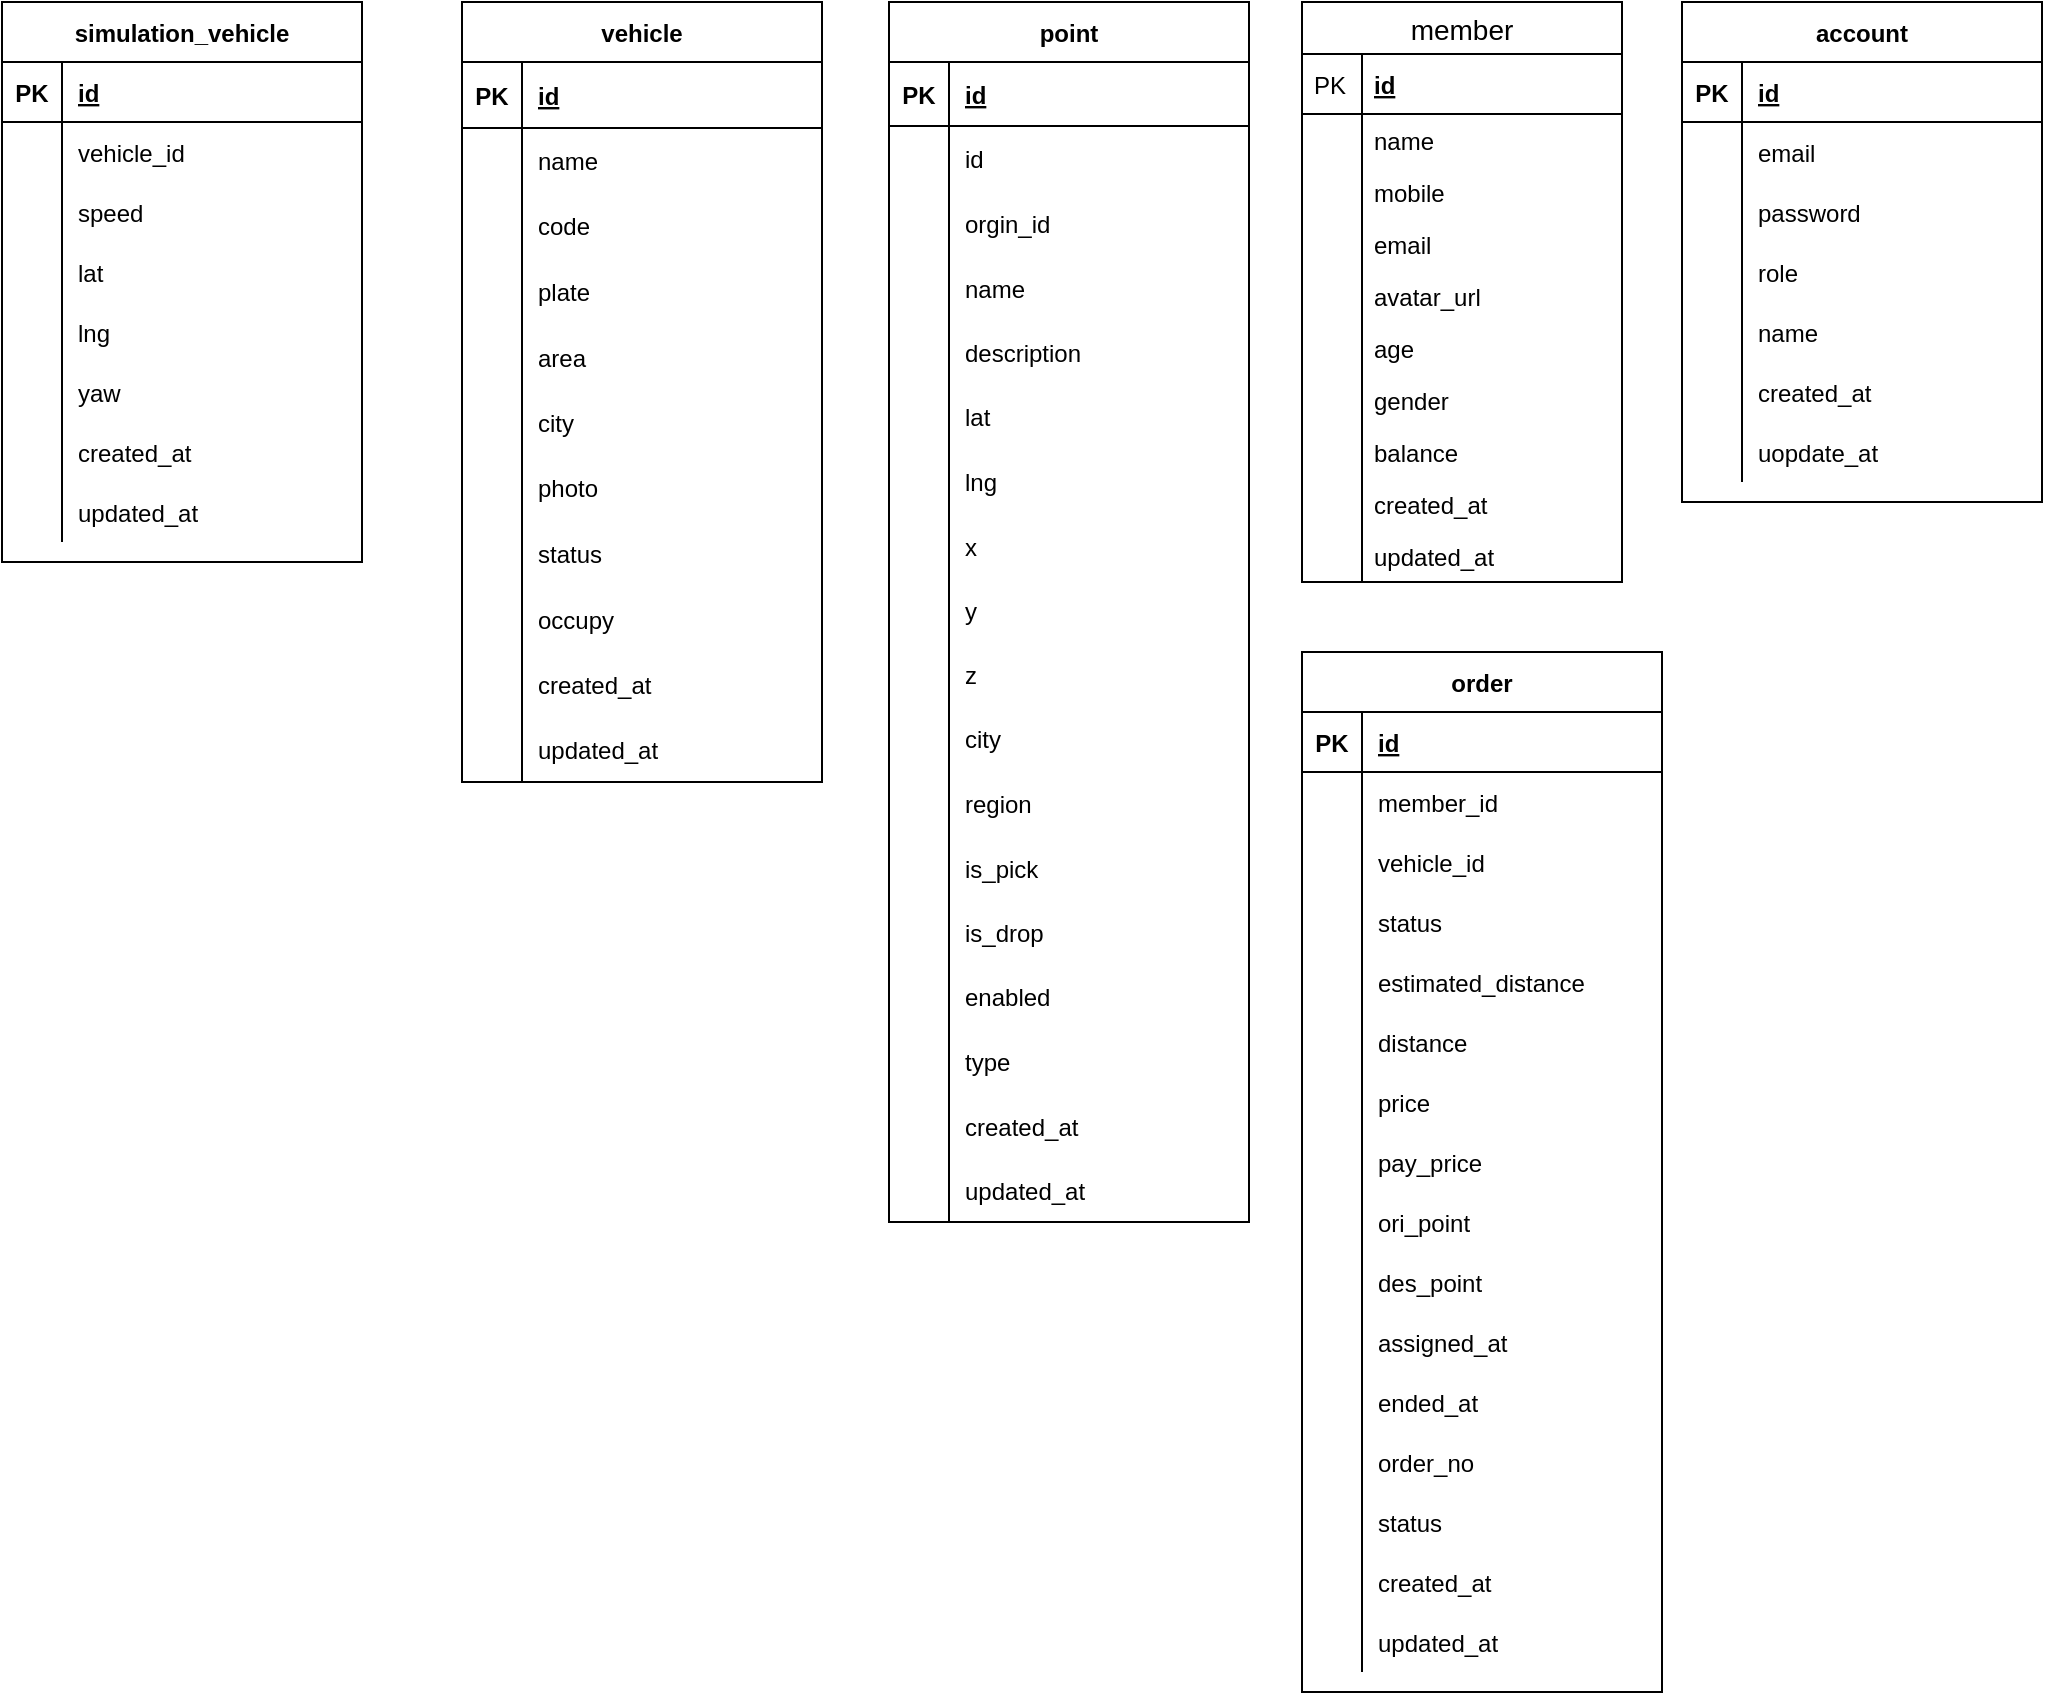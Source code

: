 <mxfile version="13.10.0" type="github">
  <diagram id="l6-A4_mXkFvyd_G12Gr5" name="Page-1">
    <mxGraphModel dx="1971" dy="684" grid="1" gridSize="10" guides="1" tooltips="1" connect="1" arrows="1" fold="1" page="1" pageScale="1" pageWidth="827" pageHeight="1169" math="0" shadow="0">
      <root>
        <mxCell id="0" />
        <mxCell id="1" parent="0" />
        <mxCell id="lDXIzcax4NrUWh7Z8lVg-64" value="point" style="shape=table;startSize=30;container=1;collapsible=1;childLayout=tableLayout;fixedRows=1;rowLines=0;fontStyle=1;align=center;resizeLast=1;" parent="1" vertex="1">
          <mxGeometry x="413.5" y="60" width="180" height="610" as="geometry" />
        </mxCell>
        <mxCell id="lDXIzcax4NrUWh7Z8lVg-65" value="" style="shape=partialRectangle;collapsible=0;dropTarget=0;pointerEvents=0;fillColor=none;top=0;left=0;bottom=1;right=0;points=[[0,0.5],[1,0.5]];portConstraint=eastwest;" parent="lDXIzcax4NrUWh7Z8lVg-64" vertex="1">
          <mxGeometry y="30" width="180" height="32" as="geometry" />
        </mxCell>
        <mxCell id="lDXIzcax4NrUWh7Z8lVg-66" value="PK" style="shape=partialRectangle;connectable=0;fillColor=none;top=0;left=0;bottom=0;right=0;fontStyle=1;overflow=hidden;" parent="lDXIzcax4NrUWh7Z8lVg-65" vertex="1">
          <mxGeometry width="30" height="32" as="geometry" />
        </mxCell>
        <mxCell id="lDXIzcax4NrUWh7Z8lVg-67" value="id" style="shape=partialRectangle;connectable=0;fillColor=none;top=0;left=0;bottom=0;right=0;align=left;spacingLeft=6;fontStyle=5;overflow=hidden;" parent="lDXIzcax4NrUWh7Z8lVg-65" vertex="1">
          <mxGeometry x="30" width="150" height="32" as="geometry" />
        </mxCell>
        <mxCell id="lDXIzcax4NrUWh7Z8lVg-68" value="" style="shape=partialRectangle;collapsible=0;dropTarget=0;pointerEvents=0;fillColor=none;top=0;left=0;bottom=0;right=0;points=[[0,0.5],[1,0.5]];portConstraint=eastwest;" parent="lDXIzcax4NrUWh7Z8lVg-64" vertex="1">
          <mxGeometry y="62" width="180" height="32" as="geometry" />
        </mxCell>
        <mxCell id="lDXIzcax4NrUWh7Z8lVg-69" value="" style="shape=partialRectangle;connectable=0;fillColor=none;top=0;left=0;bottom=0;right=0;editable=1;overflow=hidden;" parent="lDXIzcax4NrUWh7Z8lVg-68" vertex="1">
          <mxGeometry width="30" height="32" as="geometry" />
        </mxCell>
        <mxCell id="lDXIzcax4NrUWh7Z8lVg-70" value="id" style="shape=partialRectangle;connectable=0;fillColor=none;top=0;left=0;bottom=0;right=0;align=left;spacingLeft=6;overflow=hidden;" parent="lDXIzcax4NrUWh7Z8lVg-68" vertex="1">
          <mxGeometry x="30" width="150" height="32" as="geometry" />
        </mxCell>
        <mxCell id="lDXIzcax4NrUWh7Z8lVg-107" value="" style="shape=partialRectangle;collapsible=0;dropTarget=0;pointerEvents=0;fillColor=none;top=0;left=0;bottom=0;right=0;points=[[0,0.5],[1,0.5]];portConstraint=eastwest;" parent="lDXIzcax4NrUWh7Z8lVg-64" vertex="1">
          <mxGeometry y="94" width="180" height="33" as="geometry" />
        </mxCell>
        <mxCell id="lDXIzcax4NrUWh7Z8lVg-108" value="" style="shape=partialRectangle;connectable=0;fillColor=none;top=0;left=0;bottom=0;right=0;editable=1;overflow=hidden;" parent="lDXIzcax4NrUWh7Z8lVg-107" vertex="1">
          <mxGeometry width="30" height="33" as="geometry" />
        </mxCell>
        <mxCell id="lDXIzcax4NrUWh7Z8lVg-109" value="orgin_id" style="shape=partialRectangle;connectable=0;fillColor=none;top=0;left=0;bottom=0;right=0;align=left;spacingLeft=6;overflow=hidden;" parent="lDXIzcax4NrUWh7Z8lVg-107" vertex="1">
          <mxGeometry x="30" width="150" height="33" as="geometry" />
        </mxCell>
        <mxCell id="lDXIzcax4NrUWh7Z8lVg-71" value="" style="shape=partialRectangle;collapsible=0;dropTarget=0;pointerEvents=0;fillColor=none;top=0;left=0;bottom=0;right=0;points=[[0,0.5],[1,0.5]];portConstraint=eastwest;" parent="lDXIzcax4NrUWh7Z8lVg-64" vertex="1">
          <mxGeometry y="127" width="180" height="32" as="geometry" />
        </mxCell>
        <mxCell id="lDXIzcax4NrUWh7Z8lVg-72" value="" style="shape=partialRectangle;connectable=0;fillColor=none;top=0;left=0;bottom=0;right=0;editable=1;overflow=hidden;" parent="lDXIzcax4NrUWh7Z8lVg-71" vertex="1">
          <mxGeometry width="30" height="32" as="geometry" />
        </mxCell>
        <mxCell id="lDXIzcax4NrUWh7Z8lVg-73" value="name" style="shape=partialRectangle;connectable=0;fillColor=none;top=0;left=0;bottom=0;right=0;align=left;spacingLeft=6;overflow=hidden;" parent="lDXIzcax4NrUWh7Z8lVg-71" vertex="1">
          <mxGeometry x="30" width="150" height="32" as="geometry" />
        </mxCell>
        <mxCell id="lDXIzcax4NrUWh7Z8lVg-74" value="" style="shape=partialRectangle;collapsible=0;dropTarget=0;pointerEvents=0;fillColor=none;top=0;left=0;bottom=0;right=0;points=[[0,0.5],[1,0.5]];portConstraint=eastwest;" parent="lDXIzcax4NrUWh7Z8lVg-64" vertex="1">
          <mxGeometry y="159" width="180" height="32" as="geometry" />
        </mxCell>
        <mxCell id="lDXIzcax4NrUWh7Z8lVg-75" value="" style="shape=partialRectangle;connectable=0;fillColor=none;top=0;left=0;bottom=0;right=0;editable=1;overflow=hidden;" parent="lDXIzcax4NrUWh7Z8lVg-74" vertex="1">
          <mxGeometry width="30" height="32" as="geometry" />
        </mxCell>
        <mxCell id="lDXIzcax4NrUWh7Z8lVg-76" value="description" style="shape=partialRectangle;connectable=0;fillColor=none;top=0;left=0;bottom=0;right=0;align=left;spacingLeft=6;overflow=hidden;" parent="lDXIzcax4NrUWh7Z8lVg-74" vertex="1">
          <mxGeometry x="30" width="150" height="32" as="geometry" />
        </mxCell>
        <mxCell id="lDXIzcax4NrUWh7Z8lVg-77" value="" style="shape=partialRectangle;collapsible=0;dropTarget=0;pointerEvents=0;fillColor=none;top=0;left=0;bottom=0;right=0;points=[[0,0.5],[1,0.5]];portConstraint=eastwest;" parent="lDXIzcax4NrUWh7Z8lVg-64" vertex="1">
          <mxGeometry y="191" width="180" height="32" as="geometry" />
        </mxCell>
        <mxCell id="lDXIzcax4NrUWh7Z8lVg-78" value="" style="shape=partialRectangle;connectable=0;fillColor=none;top=0;left=0;bottom=0;right=0;editable=1;overflow=hidden;" parent="lDXIzcax4NrUWh7Z8lVg-77" vertex="1">
          <mxGeometry width="30" height="32" as="geometry" />
        </mxCell>
        <mxCell id="lDXIzcax4NrUWh7Z8lVg-79" value="lat" style="shape=partialRectangle;connectable=0;fillColor=none;top=0;left=0;bottom=0;right=0;align=left;spacingLeft=6;overflow=hidden;" parent="lDXIzcax4NrUWh7Z8lVg-77" vertex="1">
          <mxGeometry x="30" width="150" height="32" as="geometry" />
        </mxCell>
        <mxCell id="lDXIzcax4NrUWh7Z8lVg-80" value="" style="shape=partialRectangle;collapsible=0;dropTarget=0;pointerEvents=0;fillColor=none;top=0;left=0;bottom=0;right=0;points=[[0,0.5],[1,0.5]];portConstraint=eastwest;" parent="lDXIzcax4NrUWh7Z8lVg-64" vertex="1">
          <mxGeometry y="223" width="180" height="33" as="geometry" />
        </mxCell>
        <mxCell id="lDXIzcax4NrUWh7Z8lVg-81" value="" style="shape=partialRectangle;connectable=0;fillColor=none;top=0;left=0;bottom=0;right=0;editable=1;overflow=hidden;" parent="lDXIzcax4NrUWh7Z8lVg-80" vertex="1">
          <mxGeometry width="30" height="33" as="geometry" />
        </mxCell>
        <mxCell id="lDXIzcax4NrUWh7Z8lVg-82" value="lng" style="shape=partialRectangle;connectable=0;fillColor=none;top=0;left=0;bottom=0;right=0;align=left;spacingLeft=6;overflow=hidden;" parent="lDXIzcax4NrUWh7Z8lVg-80" vertex="1">
          <mxGeometry x="30" width="150" height="33" as="geometry" />
        </mxCell>
        <mxCell id="lDXIzcax4NrUWh7Z8lVg-83" value="" style="shape=partialRectangle;collapsible=0;dropTarget=0;pointerEvents=0;fillColor=none;top=0;left=0;bottom=0;right=0;points=[[0,0.5],[1,0.5]];portConstraint=eastwest;" parent="lDXIzcax4NrUWh7Z8lVg-64" vertex="1">
          <mxGeometry y="256" width="180" height="32" as="geometry" />
        </mxCell>
        <mxCell id="lDXIzcax4NrUWh7Z8lVg-84" value="" style="shape=partialRectangle;connectable=0;fillColor=none;top=0;left=0;bottom=0;right=0;editable=1;overflow=hidden;" parent="lDXIzcax4NrUWh7Z8lVg-83" vertex="1">
          <mxGeometry width="30" height="32" as="geometry" />
        </mxCell>
        <mxCell id="lDXIzcax4NrUWh7Z8lVg-85" value="x" style="shape=partialRectangle;connectable=0;fillColor=none;top=0;left=0;bottom=0;right=0;align=left;spacingLeft=6;overflow=hidden;" parent="lDXIzcax4NrUWh7Z8lVg-83" vertex="1">
          <mxGeometry x="30" width="150" height="32" as="geometry" />
        </mxCell>
        <mxCell id="lDXIzcax4NrUWh7Z8lVg-86" value="" style="shape=partialRectangle;collapsible=0;dropTarget=0;pointerEvents=0;fillColor=none;top=0;left=0;bottom=0;right=0;points=[[0,0.5],[1,0.5]];portConstraint=eastwest;" parent="lDXIzcax4NrUWh7Z8lVg-64" vertex="1">
          <mxGeometry y="288" width="180" height="32" as="geometry" />
        </mxCell>
        <mxCell id="lDXIzcax4NrUWh7Z8lVg-87" value="" style="shape=partialRectangle;connectable=0;fillColor=none;top=0;left=0;bottom=0;right=0;editable=1;overflow=hidden;" parent="lDXIzcax4NrUWh7Z8lVg-86" vertex="1">
          <mxGeometry width="30" height="32" as="geometry" />
        </mxCell>
        <mxCell id="lDXIzcax4NrUWh7Z8lVg-88" value="y" style="shape=partialRectangle;connectable=0;fillColor=none;top=0;left=0;bottom=0;right=0;align=left;spacingLeft=6;overflow=hidden;" parent="lDXIzcax4NrUWh7Z8lVg-86" vertex="1">
          <mxGeometry x="30" width="150" height="32" as="geometry" />
        </mxCell>
        <mxCell id="lDXIzcax4NrUWh7Z8lVg-89" value="" style="shape=partialRectangle;collapsible=0;dropTarget=0;pointerEvents=0;fillColor=none;top=0;left=0;bottom=0;right=0;points=[[0,0.5],[1,0.5]];portConstraint=eastwest;" parent="lDXIzcax4NrUWh7Z8lVg-64" vertex="1">
          <mxGeometry y="320" width="180" height="32" as="geometry" />
        </mxCell>
        <mxCell id="lDXIzcax4NrUWh7Z8lVg-90" value="" style="shape=partialRectangle;connectable=0;fillColor=none;top=0;left=0;bottom=0;right=0;editable=1;overflow=hidden;" parent="lDXIzcax4NrUWh7Z8lVg-89" vertex="1">
          <mxGeometry width="30" height="32" as="geometry" />
        </mxCell>
        <mxCell id="lDXIzcax4NrUWh7Z8lVg-91" value="z" style="shape=partialRectangle;connectable=0;fillColor=none;top=0;left=0;bottom=0;right=0;align=left;spacingLeft=6;overflow=hidden;" parent="lDXIzcax4NrUWh7Z8lVg-89" vertex="1">
          <mxGeometry x="30" width="150" height="32" as="geometry" />
        </mxCell>
        <mxCell id="lDXIzcax4NrUWh7Z8lVg-92" value="" style="shape=partialRectangle;collapsible=0;dropTarget=0;pointerEvents=0;fillColor=none;top=0;left=0;bottom=0;right=0;points=[[0,0.5],[1,0.5]];portConstraint=eastwest;" parent="lDXIzcax4NrUWh7Z8lVg-64" vertex="1">
          <mxGeometry y="352" width="180" height="32" as="geometry" />
        </mxCell>
        <mxCell id="lDXIzcax4NrUWh7Z8lVg-93" value="" style="shape=partialRectangle;connectable=0;fillColor=none;top=0;left=0;bottom=0;right=0;editable=1;overflow=hidden;" parent="lDXIzcax4NrUWh7Z8lVg-92" vertex="1">
          <mxGeometry width="30" height="32" as="geometry" />
        </mxCell>
        <mxCell id="lDXIzcax4NrUWh7Z8lVg-94" value="city" style="shape=partialRectangle;connectable=0;fillColor=none;top=0;left=0;bottom=0;right=0;align=left;spacingLeft=6;overflow=hidden;" parent="lDXIzcax4NrUWh7Z8lVg-92" vertex="1">
          <mxGeometry x="30" width="150" height="32" as="geometry" />
        </mxCell>
        <mxCell id="lDXIzcax4NrUWh7Z8lVg-95" value="" style="shape=partialRectangle;collapsible=0;dropTarget=0;pointerEvents=0;fillColor=none;top=0;left=0;bottom=0;right=0;points=[[0,0.5],[1,0.5]];portConstraint=eastwest;" parent="lDXIzcax4NrUWh7Z8lVg-64" vertex="1">
          <mxGeometry y="384" width="180" height="33" as="geometry" />
        </mxCell>
        <mxCell id="lDXIzcax4NrUWh7Z8lVg-96" value="" style="shape=partialRectangle;connectable=0;fillColor=none;top=0;left=0;bottom=0;right=0;editable=1;overflow=hidden;" parent="lDXIzcax4NrUWh7Z8lVg-95" vertex="1">
          <mxGeometry width="30" height="33" as="geometry" />
        </mxCell>
        <mxCell id="lDXIzcax4NrUWh7Z8lVg-97" value="region" style="shape=partialRectangle;connectable=0;fillColor=none;top=0;left=0;bottom=0;right=0;align=left;spacingLeft=6;overflow=hidden;" parent="lDXIzcax4NrUWh7Z8lVg-95" vertex="1">
          <mxGeometry x="30" width="150" height="33" as="geometry" />
        </mxCell>
        <mxCell id="lDXIzcax4NrUWh7Z8lVg-116" value="" style="shape=partialRectangle;collapsible=0;dropTarget=0;pointerEvents=0;fillColor=none;top=0;left=0;bottom=0;right=0;points=[[0,0.5],[1,0.5]];portConstraint=eastwest;" parent="lDXIzcax4NrUWh7Z8lVg-64" vertex="1">
          <mxGeometry y="417" width="180" height="32" as="geometry" />
        </mxCell>
        <mxCell id="lDXIzcax4NrUWh7Z8lVg-117" value="" style="shape=partialRectangle;connectable=0;fillColor=none;top=0;left=0;bottom=0;right=0;editable=1;overflow=hidden;" parent="lDXIzcax4NrUWh7Z8lVg-116" vertex="1">
          <mxGeometry width="30" height="32" as="geometry" />
        </mxCell>
        <mxCell id="lDXIzcax4NrUWh7Z8lVg-118" value="is_pick" style="shape=partialRectangle;connectable=0;fillColor=none;top=0;left=0;bottom=0;right=0;align=left;spacingLeft=6;overflow=hidden;" parent="lDXIzcax4NrUWh7Z8lVg-116" vertex="1">
          <mxGeometry x="30" width="150" height="32" as="geometry" />
        </mxCell>
        <mxCell id="lDXIzcax4NrUWh7Z8lVg-119" value="" style="shape=partialRectangle;collapsible=0;dropTarget=0;pointerEvents=0;fillColor=none;top=0;left=0;bottom=0;right=0;points=[[0,0.5],[1,0.5]];portConstraint=eastwest;" parent="lDXIzcax4NrUWh7Z8lVg-64" vertex="1">
          <mxGeometry y="449" width="180" height="32" as="geometry" />
        </mxCell>
        <mxCell id="lDXIzcax4NrUWh7Z8lVg-120" value="" style="shape=partialRectangle;connectable=0;fillColor=none;top=0;left=0;bottom=0;right=0;editable=1;overflow=hidden;" parent="lDXIzcax4NrUWh7Z8lVg-119" vertex="1">
          <mxGeometry width="30" height="32" as="geometry" />
        </mxCell>
        <mxCell id="lDXIzcax4NrUWh7Z8lVg-121" value="is_drop" style="shape=partialRectangle;connectable=0;fillColor=none;top=0;left=0;bottom=0;right=0;align=left;spacingLeft=6;overflow=hidden;" parent="lDXIzcax4NrUWh7Z8lVg-119" vertex="1">
          <mxGeometry x="30" width="150" height="32" as="geometry" />
        </mxCell>
        <mxCell id="lDXIzcax4NrUWh7Z8lVg-122" value="" style="shape=partialRectangle;collapsible=0;dropTarget=0;pointerEvents=0;fillColor=none;top=0;left=0;bottom=0;right=0;points=[[0,0.5],[1,0.5]];portConstraint=eastwest;" parent="lDXIzcax4NrUWh7Z8lVg-64" vertex="1">
          <mxGeometry y="481" width="180" height="32" as="geometry" />
        </mxCell>
        <mxCell id="lDXIzcax4NrUWh7Z8lVg-123" value="" style="shape=partialRectangle;connectable=0;fillColor=none;top=0;left=0;bottom=0;right=0;editable=1;overflow=hidden;" parent="lDXIzcax4NrUWh7Z8lVg-122" vertex="1">
          <mxGeometry width="30" height="32" as="geometry" />
        </mxCell>
        <mxCell id="lDXIzcax4NrUWh7Z8lVg-124" value="enabled" style="shape=partialRectangle;connectable=0;fillColor=none;top=0;left=0;bottom=0;right=0;align=left;spacingLeft=6;overflow=hidden;" parent="lDXIzcax4NrUWh7Z8lVg-122" vertex="1">
          <mxGeometry x="30" width="150" height="32" as="geometry" />
        </mxCell>
        <mxCell id="lDXIzcax4NrUWh7Z8lVg-125" value="" style="shape=partialRectangle;collapsible=0;dropTarget=0;pointerEvents=0;fillColor=none;top=0;left=0;bottom=0;right=0;points=[[0,0.5],[1,0.5]];portConstraint=eastwest;" parent="lDXIzcax4NrUWh7Z8lVg-64" vertex="1">
          <mxGeometry y="513" width="180" height="33" as="geometry" />
        </mxCell>
        <mxCell id="lDXIzcax4NrUWh7Z8lVg-126" value="" style="shape=partialRectangle;connectable=0;fillColor=none;top=0;left=0;bottom=0;right=0;editable=1;overflow=hidden;" parent="lDXIzcax4NrUWh7Z8lVg-125" vertex="1">
          <mxGeometry width="30" height="33" as="geometry" />
        </mxCell>
        <mxCell id="lDXIzcax4NrUWh7Z8lVg-127" value="type" style="shape=partialRectangle;connectable=0;fillColor=none;top=0;left=0;bottom=0;right=0;align=left;spacingLeft=6;overflow=hidden;" parent="lDXIzcax4NrUWh7Z8lVg-125" vertex="1">
          <mxGeometry x="30" width="150" height="33" as="geometry" />
        </mxCell>
        <mxCell id="lDXIzcax4NrUWh7Z8lVg-98" value="" style="shape=partialRectangle;collapsible=0;dropTarget=0;pointerEvents=0;fillColor=none;top=0;left=0;bottom=0;right=0;points=[[0,0.5],[1,0.5]];portConstraint=eastwest;" parent="lDXIzcax4NrUWh7Z8lVg-64" vertex="1">
          <mxGeometry y="546" width="180" height="32" as="geometry" />
        </mxCell>
        <mxCell id="lDXIzcax4NrUWh7Z8lVg-99" value="" style="shape=partialRectangle;connectable=0;fillColor=none;top=0;left=0;bottom=0;right=0;editable=1;overflow=hidden;" parent="lDXIzcax4NrUWh7Z8lVg-98" vertex="1">
          <mxGeometry width="30" height="32" as="geometry" />
        </mxCell>
        <mxCell id="lDXIzcax4NrUWh7Z8lVg-100" value="created_at" style="shape=partialRectangle;connectable=0;fillColor=none;top=0;left=0;bottom=0;right=0;align=left;spacingLeft=6;overflow=hidden;" parent="lDXIzcax4NrUWh7Z8lVg-98" vertex="1">
          <mxGeometry x="30" width="150" height="32" as="geometry" />
        </mxCell>
        <mxCell id="lDXIzcax4NrUWh7Z8lVg-101" value="" style="shape=partialRectangle;collapsible=0;dropTarget=0;pointerEvents=0;fillColor=none;top=0;left=0;bottom=0;right=0;points=[[0,0.5],[1,0.5]];portConstraint=eastwest;" parent="lDXIzcax4NrUWh7Z8lVg-64" vertex="1">
          <mxGeometry y="578" width="180" height="32" as="geometry" />
        </mxCell>
        <mxCell id="lDXIzcax4NrUWh7Z8lVg-102" value="" style="shape=partialRectangle;connectable=0;fillColor=none;top=0;left=0;bottom=0;right=0;editable=1;overflow=hidden;" parent="lDXIzcax4NrUWh7Z8lVg-101" vertex="1">
          <mxGeometry width="30" height="32" as="geometry" />
        </mxCell>
        <mxCell id="lDXIzcax4NrUWh7Z8lVg-103" value="updated_at" style="shape=partialRectangle;connectable=0;fillColor=none;top=0;left=0;bottom=0;right=0;align=left;spacingLeft=6;overflow=hidden;" parent="lDXIzcax4NrUWh7Z8lVg-101" vertex="1">
          <mxGeometry x="30" width="150" height="32" as="geometry" />
        </mxCell>
        <mxCell id="lDXIzcax4NrUWh7Z8lVg-2" value="vehicle" style="shape=table;startSize=30;container=1;collapsible=1;childLayout=tableLayout;fixedRows=1;rowLines=0;fontStyle=1;align=center;resizeLast=1;" parent="1" vertex="1">
          <mxGeometry x="200" y="60" width="180" height="390" as="geometry" />
        </mxCell>
        <mxCell id="lDXIzcax4NrUWh7Z8lVg-3" value="" style="shape=partialRectangle;collapsible=0;dropTarget=0;pointerEvents=0;fillColor=none;top=0;left=0;bottom=1;right=0;points=[[0,0.5],[1,0.5]];portConstraint=eastwest;" parent="lDXIzcax4NrUWh7Z8lVg-2" vertex="1">
          <mxGeometry y="30" width="180" height="33" as="geometry" />
        </mxCell>
        <mxCell id="lDXIzcax4NrUWh7Z8lVg-4" value="PK" style="shape=partialRectangle;connectable=0;fillColor=none;top=0;left=0;bottom=0;right=0;fontStyle=1;overflow=hidden;" parent="lDXIzcax4NrUWh7Z8lVg-3" vertex="1">
          <mxGeometry width="30" height="33" as="geometry" />
        </mxCell>
        <mxCell id="lDXIzcax4NrUWh7Z8lVg-5" value="id" style="shape=partialRectangle;connectable=0;fillColor=none;top=0;left=0;bottom=0;right=0;align=left;spacingLeft=6;fontStyle=5;overflow=hidden;" parent="lDXIzcax4NrUWh7Z8lVg-3" vertex="1">
          <mxGeometry x="30" width="150" height="33" as="geometry" />
        </mxCell>
        <mxCell id="lDXIzcax4NrUWh7Z8lVg-6" value="" style="shape=partialRectangle;collapsible=0;dropTarget=0;pointerEvents=0;fillColor=none;top=0;left=0;bottom=0;right=0;points=[[0,0.5],[1,0.5]];portConstraint=eastwest;" parent="lDXIzcax4NrUWh7Z8lVg-2" vertex="1">
          <mxGeometry y="63" width="180" height="32" as="geometry" />
        </mxCell>
        <mxCell id="lDXIzcax4NrUWh7Z8lVg-7" value="" style="shape=partialRectangle;connectable=0;fillColor=none;top=0;left=0;bottom=0;right=0;editable=1;overflow=hidden;" parent="lDXIzcax4NrUWh7Z8lVg-6" vertex="1">
          <mxGeometry width="30" height="32" as="geometry" />
        </mxCell>
        <mxCell id="lDXIzcax4NrUWh7Z8lVg-8" value="name" style="shape=partialRectangle;connectable=0;fillColor=none;top=0;left=0;bottom=0;right=0;align=left;spacingLeft=6;overflow=hidden;" parent="lDXIzcax4NrUWh7Z8lVg-6" vertex="1">
          <mxGeometry x="30" width="150" height="32" as="geometry" />
        </mxCell>
        <mxCell id="lDXIzcax4NrUWh7Z8lVg-9" value="" style="shape=partialRectangle;collapsible=0;dropTarget=0;pointerEvents=0;fillColor=none;top=0;left=0;bottom=0;right=0;points=[[0,0.5],[1,0.5]];portConstraint=eastwest;" parent="lDXIzcax4NrUWh7Z8lVg-2" vertex="1">
          <mxGeometry y="95" width="180" height="33" as="geometry" />
        </mxCell>
        <mxCell id="lDXIzcax4NrUWh7Z8lVg-10" value="" style="shape=partialRectangle;connectable=0;fillColor=none;top=0;left=0;bottom=0;right=0;editable=1;overflow=hidden;" parent="lDXIzcax4NrUWh7Z8lVg-9" vertex="1">
          <mxGeometry width="30" height="33" as="geometry" />
        </mxCell>
        <mxCell id="lDXIzcax4NrUWh7Z8lVg-11" value="code" style="shape=partialRectangle;connectable=0;fillColor=none;top=0;left=0;bottom=0;right=0;align=left;spacingLeft=6;overflow=hidden;" parent="lDXIzcax4NrUWh7Z8lVg-9" vertex="1">
          <mxGeometry x="30" width="150" height="33" as="geometry" />
        </mxCell>
        <mxCell id="lDXIzcax4NrUWh7Z8lVg-12" value="" style="shape=partialRectangle;collapsible=0;dropTarget=0;pointerEvents=0;fillColor=none;top=0;left=0;bottom=0;right=0;points=[[0,0.5],[1,0.5]];portConstraint=eastwest;" parent="lDXIzcax4NrUWh7Z8lVg-2" vertex="1">
          <mxGeometry y="128" width="180" height="33" as="geometry" />
        </mxCell>
        <mxCell id="lDXIzcax4NrUWh7Z8lVg-13" value="" style="shape=partialRectangle;connectable=0;fillColor=none;top=0;left=0;bottom=0;right=0;editable=1;overflow=hidden;" parent="lDXIzcax4NrUWh7Z8lVg-12" vertex="1">
          <mxGeometry width="30" height="33" as="geometry" />
        </mxCell>
        <mxCell id="lDXIzcax4NrUWh7Z8lVg-14" value="plate" style="shape=partialRectangle;connectable=0;fillColor=none;top=0;left=0;bottom=0;right=0;align=left;spacingLeft=6;overflow=hidden;" parent="lDXIzcax4NrUWh7Z8lVg-12" vertex="1">
          <mxGeometry x="30" width="150" height="33" as="geometry" />
        </mxCell>
        <mxCell id="lDXIzcax4NrUWh7Z8lVg-20" value="" style="shape=partialRectangle;collapsible=0;dropTarget=0;pointerEvents=0;fillColor=none;top=0;left=0;bottom=0;right=0;points=[[0,0.5],[1,0.5]];portConstraint=eastwest;" parent="lDXIzcax4NrUWh7Z8lVg-2" vertex="1">
          <mxGeometry y="161" width="180" height="33" as="geometry" />
        </mxCell>
        <mxCell id="lDXIzcax4NrUWh7Z8lVg-21" value="" style="shape=partialRectangle;connectable=0;fillColor=none;top=0;left=0;bottom=0;right=0;editable=1;overflow=hidden;" parent="lDXIzcax4NrUWh7Z8lVg-20" vertex="1">
          <mxGeometry width="30" height="33" as="geometry" />
        </mxCell>
        <mxCell id="lDXIzcax4NrUWh7Z8lVg-22" value="area" style="shape=partialRectangle;connectable=0;fillColor=none;top=0;left=0;bottom=0;right=0;align=left;spacingLeft=6;overflow=hidden;" parent="lDXIzcax4NrUWh7Z8lVg-20" vertex="1">
          <mxGeometry x="30" width="150" height="33" as="geometry" />
        </mxCell>
        <mxCell id="lDXIzcax4NrUWh7Z8lVg-46" value="" style="shape=partialRectangle;collapsible=0;dropTarget=0;pointerEvents=0;fillColor=none;top=0;left=0;bottom=0;right=0;points=[[0,0.5],[1,0.5]];portConstraint=eastwest;" parent="lDXIzcax4NrUWh7Z8lVg-2" vertex="1">
          <mxGeometry y="194" width="180" height="32" as="geometry" />
        </mxCell>
        <mxCell id="lDXIzcax4NrUWh7Z8lVg-47" value="" style="shape=partialRectangle;connectable=0;fillColor=none;top=0;left=0;bottom=0;right=0;editable=1;overflow=hidden;" parent="lDXIzcax4NrUWh7Z8lVg-46" vertex="1">
          <mxGeometry width="30" height="32" as="geometry" />
        </mxCell>
        <mxCell id="lDXIzcax4NrUWh7Z8lVg-48" value="city" style="shape=partialRectangle;connectable=0;fillColor=none;top=0;left=0;bottom=0;right=0;align=left;spacingLeft=6;overflow=hidden;" parent="lDXIzcax4NrUWh7Z8lVg-46" vertex="1">
          <mxGeometry x="30" width="150" height="32" as="geometry" />
        </mxCell>
        <mxCell id="lDXIzcax4NrUWh7Z8lVg-61" value="" style="shape=partialRectangle;collapsible=0;dropTarget=0;pointerEvents=0;fillColor=none;top=0;left=0;bottom=0;right=0;points=[[0,0.5],[1,0.5]];portConstraint=eastwest;" parent="lDXIzcax4NrUWh7Z8lVg-2" vertex="1">
          <mxGeometry y="226" width="180" height="33" as="geometry" />
        </mxCell>
        <mxCell id="lDXIzcax4NrUWh7Z8lVg-62" value="" style="shape=partialRectangle;connectable=0;fillColor=none;top=0;left=0;bottom=0;right=0;editable=1;overflow=hidden;" parent="lDXIzcax4NrUWh7Z8lVg-61" vertex="1">
          <mxGeometry width="30" height="33" as="geometry" />
        </mxCell>
        <mxCell id="lDXIzcax4NrUWh7Z8lVg-63" value="photo" style="shape=partialRectangle;connectable=0;fillColor=none;top=0;left=0;bottom=0;right=0;align=left;spacingLeft=6;overflow=hidden;" parent="lDXIzcax4NrUWh7Z8lVg-61" vertex="1">
          <mxGeometry x="30" width="150" height="33" as="geometry" />
        </mxCell>
        <mxCell id="lDXIzcax4NrUWh7Z8lVg-49" value="" style="shape=partialRectangle;collapsible=0;dropTarget=0;pointerEvents=0;fillColor=none;top=0;left=0;bottom=0;right=0;points=[[0,0.5],[1,0.5]];portConstraint=eastwest;" parent="lDXIzcax4NrUWh7Z8lVg-2" vertex="1">
          <mxGeometry y="259" width="180" height="33" as="geometry" />
        </mxCell>
        <mxCell id="lDXIzcax4NrUWh7Z8lVg-50" value="" style="shape=partialRectangle;connectable=0;fillColor=none;top=0;left=0;bottom=0;right=0;editable=1;overflow=hidden;" parent="lDXIzcax4NrUWh7Z8lVg-49" vertex="1">
          <mxGeometry width="30" height="33" as="geometry" />
        </mxCell>
        <mxCell id="lDXIzcax4NrUWh7Z8lVg-51" value="status" style="shape=partialRectangle;connectable=0;fillColor=none;top=0;left=0;bottom=0;right=0;align=left;spacingLeft=6;overflow=hidden;" parent="lDXIzcax4NrUWh7Z8lVg-49" vertex="1">
          <mxGeometry x="30" width="150" height="33" as="geometry" />
        </mxCell>
        <mxCell id="lDXIzcax4NrUWh7Z8lVg-52" value="" style="shape=partialRectangle;collapsible=0;dropTarget=0;pointerEvents=0;fillColor=none;top=0;left=0;bottom=0;right=0;points=[[0,0.5],[1,0.5]];portConstraint=eastwest;" parent="lDXIzcax4NrUWh7Z8lVg-2" vertex="1">
          <mxGeometry y="292" width="180" height="33" as="geometry" />
        </mxCell>
        <mxCell id="lDXIzcax4NrUWh7Z8lVg-53" value="" style="shape=partialRectangle;connectable=0;fillColor=none;top=0;left=0;bottom=0;right=0;editable=1;overflow=hidden;" parent="lDXIzcax4NrUWh7Z8lVg-52" vertex="1">
          <mxGeometry width="30" height="33" as="geometry" />
        </mxCell>
        <mxCell id="lDXIzcax4NrUWh7Z8lVg-54" value="occupy" style="shape=partialRectangle;connectable=0;fillColor=none;top=0;left=0;bottom=0;right=0;align=left;spacingLeft=6;overflow=hidden;" parent="lDXIzcax4NrUWh7Z8lVg-52" vertex="1">
          <mxGeometry x="30" width="150" height="33" as="geometry" />
        </mxCell>
        <mxCell id="lDXIzcax4NrUWh7Z8lVg-55" value="" style="shape=partialRectangle;collapsible=0;dropTarget=0;pointerEvents=0;fillColor=none;top=0;left=0;bottom=0;right=0;points=[[0,0.5],[1,0.5]];portConstraint=eastwest;" parent="lDXIzcax4NrUWh7Z8lVg-2" vertex="1">
          <mxGeometry y="325" width="180" height="32" as="geometry" />
        </mxCell>
        <mxCell id="lDXIzcax4NrUWh7Z8lVg-56" value="" style="shape=partialRectangle;connectable=0;fillColor=none;top=0;left=0;bottom=0;right=0;editable=1;overflow=hidden;" parent="lDXIzcax4NrUWh7Z8lVg-55" vertex="1">
          <mxGeometry width="30" height="32" as="geometry" />
        </mxCell>
        <mxCell id="lDXIzcax4NrUWh7Z8lVg-57" value="created_at" style="shape=partialRectangle;connectable=0;fillColor=none;top=0;left=0;bottom=0;right=0;align=left;spacingLeft=6;overflow=hidden;" parent="lDXIzcax4NrUWh7Z8lVg-55" vertex="1">
          <mxGeometry x="30" width="150" height="32" as="geometry" />
        </mxCell>
        <mxCell id="lDXIzcax4NrUWh7Z8lVg-58" value="" style="shape=partialRectangle;collapsible=0;dropTarget=0;pointerEvents=0;fillColor=none;top=0;left=0;bottom=0;right=0;points=[[0,0.5],[1,0.5]];portConstraint=eastwest;" parent="lDXIzcax4NrUWh7Z8lVg-2" vertex="1">
          <mxGeometry y="357" width="180" height="33" as="geometry" />
        </mxCell>
        <mxCell id="lDXIzcax4NrUWh7Z8lVg-59" value="" style="shape=partialRectangle;connectable=0;fillColor=none;top=0;left=0;bottom=0;right=0;editable=1;overflow=hidden;" parent="lDXIzcax4NrUWh7Z8lVg-58" vertex="1">
          <mxGeometry width="30" height="33" as="geometry" />
        </mxCell>
        <mxCell id="lDXIzcax4NrUWh7Z8lVg-60" value="updated_at" style="shape=partialRectangle;connectable=0;fillColor=none;top=0;left=0;bottom=0;right=0;align=left;spacingLeft=6;overflow=hidden;" parent="lDXIzcax4NrUWh7Z8lVg-58" vertex="1">
          <mxGeometry x="30" width="150" height="33" as="geometry" />
        </mxCell>
        <mxCell id="xhbgUbYrCAmLfJN5bori-1" value="member" style="swimlane;fontStyle=0;childLayout=stackLayout;horizontal=1;startSize=26;horizontalStack=0;resizeParent=1;resizeParentMax=0;resizeLast=0;collapsible=1;marginBottom=0;align=center;fontSize=14;" parent="1" vertex="1">
          <mxGeometry x="620" y="60" width="160" height="290" as="geometry" />
        </mxCell>
        <mxCell id="xhbgUbYrCAmLfJN5bori-2" value="id" style="shape=partialRectangle;top=0;left=0;right=0;bottom=1;align=left;verticalAlign=middle;fillColor=none;spacingLeft=34;spacingRight=4;overflow=hidden;rotatable=0;points=[[0,0.5],[1,0.5]];portConstraint=eastwest;dropTarget=0;fontStyle=5;fontSize=12;" parent="xhbgUbYrCAmLfJN5bori-1" vertex="1">
          <mxGeometry y="26" width="160" height="30" as="geometry" />
        </mxCell>
        <mxCell id="xhbgUbYrCAmLfJN5bori-3" value="PK" style="shape=partialRectangle;top=0;left=0;bottom=0;fillColor=none;align=left;verticalAlign=middle;spacingLeft=4;spacingRight=4;overflow=hidden;rotatable=0;points=[];portConstraint=eastwest;part=1;fontSize=12;" parent="xhbgUbYrCAmLfJN5bori-2" vertex="1" connectable="0">
          <mxGeometry width="30" height="30" as="geometry" />
        </mxCell>
        <mxCell id="xhbgUbYrCAmLfJN5bori-4" value="name" style="shape=partialRectangle;top=0;left=0;right=0;bottom=0;align=left;verticalAlign=top;fillColor=none;spacingLeft=34;spacingRight=4;overflow=hidden;rotatable=0;points=[[0,0.5],[1,0.5]];portConstraint=eastwest;dropTarget=0;fontSize=12;" parent="xhbgUbYrCAmLfJN5bori-1" vertex="1">
          <mxGeometry y="56" width="160" height="26" as="geometry" />
        </mxCell>
        <mxCell id="xhbgUbYrCAmLfJN5bori-5" value="" style="shape=partialRectangle;top=0;left=0;bottom=0;fillColor=none;align=left;verticalAlign=top;spacingLeft=4;spacingRight=4;overflow=hidden;rotatable=0;points=[];portConstraint=eastwest;part=1;fontSize=12;" parent="xhbgUbYrCAmLfJN5bori-4" vertex="1" connectable="0">
          <mxGeometry width="30" height="26" as="geometry" />
        </mxCell>
        <mxCell id="xhbgUbYrCAmLfJN5bori-6" value="mobile" style="shape=partialRectangle;top=0;left=0;right=0;bottom=0;align=left;verticalAlign=top;fillColor=none;spacingLeft=34;spacingRight=4;overflow=hidden;rotatable=0;points=[[0,0.5],[1,0.5]];portConstraint=eastwest;dropTarget=0;fontSize=12;" parent="xhbgUbYrCAmLfJN5bori-1" vertex="1">
          <mxGeometry y="82" width="160" height="26" as="geometry" />
        </mxCell>
        <mxCell id="xhbgUbYrCAmLfJN5bori-7" value="" style="shape=partialRectangle;top=0;left=0;bottom=0;fillColor=none;align=left;verticalAlign=top;spacingLeft=4;spacingRight=4;overflow=hidden;rotatable=0;points=[];portConstraint=eastwest;part=1;fontSize=12;" parent="xhbgUbYrCAmLfJN5bori-6" vertex="1" connectable="0">
          <mxGeometry width="30" height="26" as="geometry" />
        </mxCell>
        <mxCell id="xhbgUbYrCAmLfJN5bori-8" value="email" style="shape=partialRectangle;top=0;left=0;right=0;bottom=0;align=left;verticalAlign=top;fillColor=none;spacingLeft=34;spacingRight=4;overflow=hidden;rotatable=0;points=[[0,0.5],[1,0.5]];portConstraint=eastwest;dropTarget=0;fontSize=12;" parent="xhbgUbYrCAmLfJN5bori-1" vertex="1">
          <mxGeometry y="108" width="160" height="26" as="geometry" />
        </mxCell>
        <mxCell id="xhbgUbYrCAmLfJN5bori-9" value="" style="shape=partialRectangle;top=0;left=0;bottom=0;fillColor=none;align=left;verticalAlign=top;spacingLeft=4;spacingRight=4;overflow=hidden;rotatable=0;points=[];portConstraint=eastwest;part=1;fontSize=12;" parent="xhbgUbYrCAmLfJN5bori-8" vertex="1" connectable="0">
          <mxGeometry width="30" height="26" as="geometry" />
        </mxCell>
        <mxCell id="xhbgUbYrCAmLfJN5bori-14" value="avatar_url" style="shape=partialRectangle;top=0;left=0;right=0;bottom=0;align=left;verticalAlign=top;fillColor=none;spacingLeft=34;spacingRight=4;overflow=hidden;rotatable=0;points=[[0,0.5],[1,0.5]];portConstraint=eastwest;dropTarget=0;fontSize=12;" parent="xhbgUbYrCAmLfJN5bori-1" vertex="1">
          <mxGeometry y="134" width="160" height="26" as="geometry" />
        </mxCell>
        <mxCell id="xhbgUbYrCAmLfJN5bori-15" value="" style="shape=partialRectangle;top=0;left=0;bottom=0;fillColor=none;align=left;verticalAlign=top;spacingLeft=4;spacingRight=4;overflow=hidden;rotatable=0;points=[];portConstraint=eastwest;part=1;fontSize=12;" parent="xhbgUbYrCAmLfJN5bori-14" vertex="1" connectable="0">
          <mxGeometry width="30" height="26" as="geometry" />
        </mxCell>
        <mxCell id="xhbgUbYrCAmLfJN5bori-16" value="age" style="shape=partialRectangle;top=0;left=0;right=0;bottom=0;align=left;verticalAlign=top;fillColor=none;spacingLeft=34;spacingRight=4;overflow=hidden;rotatable=0;points=[[0,0.5],[1,0.5]];portConstraint=eastwest;dropTarget=0;fontSize=12;" parent="xhbgUbYrCAmLfJN5bori-1" vertex="1">
          <mxGeometry y="160" width="160" height="26" as="geometry" />
        </mxCell>
        <mxCell id="xhbgUbYrCAmLfJN5bori-17" value="" style="shape=partialRectangle;top=0;left=0;bottom=0;fillColor=none;align=left;verticalAlign=top;spacingLeft=4;spacingRight=4;overflow=hidden;rotatable=0;points=[];portConstraint=eastwest;part=1;fontSize=12;" parent="xhbgUbYrCAmLfJN5bori-16" vertex="1" connectable="0">
          <mxGeometry width="30" height="26" as="geometry" />
        </mxCell>
        <mxCell id="xhbgUbYrCAmLfJN5bori-18" value="gender" style="shape=partialRectangle;top=0;left=0;right=0;bottom=0;align=left;verticalAlign=top;fillColor=none;spacingLeft=34;spacingRight=4;overflow=hidden;rotatable=0;points=[[0,0.5],[1,0.5]];portConstraint=eastwest;dropTarget=0;fontSize=12;" parent="xhbgUbYrCAmLfJN5bori-1" vertex="1">
          <mxGeometry y="186" width="160" height="26" as="geometry" />
        </mxCell>
        <mxCell id="xhbgUbYrCAmLfJN5bori-19" value="" style="shape=partialRectangle;top=0;left=0;bottom=0;fillColor=none;align=left;verticalAlign=top;spacingLeft=4;spacingRight=4;overflow=hidden;rotatable=0;points=[];portConstraint=eastwest;part=1;fontSize=12;" parent="xhbgUbYrCAmLfJN5bori-18" vertex="1" connectable="0">
          <mxGeometry width="30" height="26" as="geometry" />
        </mxCell>
        <mxCell id="xhbgUbYrCAmLfJN5bori-20" value="balance" style="shape=partialRectangle;top=0;left=0;right=0;bottom=0;align=left;verticalAlign=top;fillColor=none;spacingLeft=34;spacingRight=4;overflow=hidden;rotatable=0;points=[[0,0.5],[1,0.5]];portConstraint=eastwest;dropTarget=0;fontSize=12;" parent="xhbgUbYrCAmLfJN5bori-1" vertex="1">
          <mxGeometry y="212" width="160" height="26" as="geometry" />
        </mxCell>
        <mxCell id="xhbgUbYrCAmLfJN5bori-21" value="" style="shape=partialRectangle;top=0;left=0;bottom=0;fillColor=none;align=left;verticalAlign=top;spacingLeft=4;spacingRight=4;overflow=hidden;rotatable=0;points=[];portConstraint=eastwest;part=1;fontSize=12;" parent="xhbgUbYrCAmLfJN5bori-20" vertex="1" connectable="0">
          <mxGeometry width="30" height="26" as="geometry" />
        </mxCell>
        <mxCell id="xhbgUbYrCAmLfJN5bori-22" value="created_at" style="shape=partialRectangle;top=0;left=0;right=0;bottom=0;align=left;verticalAlign=top;fillColor=none;spacingLeft=34;spacingRight=4;overflow=hidden;rotatable=0;points=[[0,0.5],[1,0.5]];portConstraint=eastwest;dropTarget=0;fontSize=12;" parent="xhbgUbYrCAmLfJN5bori-1" vertex="1">
          <mxGeometry y="238" width="160" height="26" as="geometry" />
        </mxCell>
        <mxCell id="xhbgUbYrCAmLfJN5bori-23" value="" style="shape=partialRectangle;top=0;left=0;bottom=0;fillColor=none;align=left;verticalAlign=top;spacingLeft=4;spacingRight=4;overflow=hidden;rotatable=0;points=[];portConstraint=eastwest;part=1;fontSize=12;" parent="xhbgUbYrCAmLfJN5bori-22" vertex="1" connectable="0">
          <mxGeometry width="30" height="26" as="geometry" />
        </mxCell>
        <mxCell id="xhbgUbYrCAmLfJN5bori-24" value="updated_at" style="shape=partialRectangle;top=0;left=0;right=0;bottom=0;align=left;verticalAlign=top;fillColor=none;spacingLeft=34;spacingRight=4;overflow=hidden;rotatable=0;points=[[0,0.5],[1,0.5]];portConstraint=eastwest;dropTarget=0;fontSize=12;" parent="xhbgUbYrCAmLfJN5bori-1" vertex="1">
          <mxGeometry y="264" width="160" height="26" as="geometry" />
        </mxCell>
        <mxCell id="xhbgUbYrCAmLfJN5bori-25" value="" style="shape=partialRectangle;top=0;left=0;bottom=0;fillColor=none;align=left;verticalAlign=top;spacingLeft=4;spacingRight=4;overflow=hidden;rotatable=0;points=[];portConstraint=eastwest;part=1;fontSize=12;" parent="xhbgUbYrCAmLfJN5bori-24" vertex="1" connectable="0">
          <mxGeometry width="30" height="26" as="geometry" />
        </mxCell>
        <mxCell id="sUH3_GQScgaXIJGSFh3w-1" value="account" style="shape=table;startSize=30;container=1;collapsible=1;childLayout=tableLayout;fixedRows=1;rowLines=0;fontStyle=1;align=center;resizeLast=1;" vertex="1" parent="1">
          <mxGeometry x="810" y="60" width="180" height="250" as="geometry" />
        </mxCell>
        <mxCell id="sUH3_GQScgaXIJGSFh3w-2" value="" style="shape=partialRectangle;collapsible=0;dropTarget=0;pointerEvents=0;fillColor=none;top=0;left=0;bottom=1;right=0;points=[[0,0.5],[1,0.5]];portConstraint=eastwest;" vertex="1" parent="sUH3_GQScgaXIJGSFh3w-1">
          <mxGeometry y="30" width="180" height="30" as="geometry" />
        </mxCell>
        <mxCell id="sUH3_GQScgaXIJGSFh3w-3" value="PK" style="shape=partialRectangle;connectable=0;fillColor=none;top=0;left=0;bottom=0;right=0;fontStyle=1;overflow=hidden;" vertex="1" parent="sUH3_GQScgaXIJGSFh3w-2">
          <mxGeometry width="30" height="30" as="geometry" />
        </mxCell>
        <mxCell id="sUH3_GQScgaXIJGSFh3w-4" value="id" style="shape=partialRectangle;connectable=0;fillColor=none;top=0;left=0;bottom=0;right=0;align=left;spacingLeft=6;fontStyle=5;overflow=hidden;" vertex="1" parent="sUH3_GQScgaXIJGSFh3w-2">
          <mxGeometry x="30" width="150" height="30" as="geometry" />
        </mxCell>
        <mxCell id="sUH3_GQScgaXIJGSFh3w-5" value="" style="shape=partialRectangle;collapsible=0;dropTarget=0;pointerEvents=0;fillColor=none;top=0;left=0;bottom=0;right=0;points=[[0,0.5],[1,0.5]];portConstraint=eastwest;" vertex="1" parent="sUH3_GQScgaXIJGSFh3w-1">
          <mxGeometry y="60" width="180" height="30" as="geometry" />
        </mxCell>
        <mxCell id="sUH3_GQScgaXIJGSFh3w-6" value="" style="shape=partialRectangle;connectable=0;fillColor=none;top=0;left=0;bottom=0;right=0;editable=1;overflow=hidden;" vertex="1" parent="sUH3_GQScgaXIJGSFh3w-5">
          <mxGeometry width="30" height="30" as="geometry" />
        </mxCell>
        <mxCell id="sUH3_GQScgaXIJGSFh3w-7" value="email" style="shape=partialRectangle;connectable=0;fillColor=none;top=0;left=0;bottom=0;right=0;align=left;spacingLeft=6;overflow=hidden;" vertex="1" parent="sUH3_GQScgaXIJGSFh3w-5">
          <mxGeometry x="30" width="150" height="30" as="geometry" />
        </mxCell>
        <mxCell id="sUH3_GQScgaXIJGSFh3w-8" value="" style="shape=partialRectangle;collapsible=0;dropTarget=0;pointerEvents=0;fillColor=none;top=0;left=0;bottom=0;right=0;points=[[0,0.5],[1,0.5]];portConstraint=eastwest;" vertex="1" parent="sUH3_GQScgaXIJGSFh3w-1">
          <mxGeometry y="90" width="180" height="30" as="geometry" />
        </mxCell>
        <mxCell id="sUH3_GQScgaXIJGSFh3w-9" value="" style="shape=partialRectangle;connectable=0;fillColor=none;top=0;left=0;bottom=0;right=0;editable=1;overflow=hidden;" vertex="1" parent="sUH3_GQScgaXIJGSFh3w-8">
          <mxGeometry width="30" height="30" as="geometry" />
        </mxCell>
        <mxCell id="sUH3_GQScgaXIJGSFh3w-10" value="password" style="shape=partialRectangle;connectable=0;fillColor=none;top=0;left=0;bottom=0;right=0;align=left;spacingLeft=6;overflow=hidden;" vertex="1" parent="sUH3_GQScgaXIJGSFh3w-8">
          <mxGeometry x="30" width="150" height="30" as="geometry" />
        </mxCell>
        <mxCell id="sUH3_GQScgaXIJGSFh3w-11" value="" style="shape=partialRectangle;collapsible=0;dropTarget=0;pointerEvents=0;fillColor=none;top=0;left=0;bottom=0;right=0;points=[[0,0.5],[1,0.5]];portConstraint=eastwest;" vertex="1" parent="sUH3_GQScgaXIJGSFh3w-1">
          <mxGeometry y="120" width="180" height="30" as="geometry" />
        </mxCell>
        <mxCell id="sUH3_GQScgaXIJGSFh3w-12" value="" style="shape=partialRectangle;connectable=0;fillColor=none;top=0;left=0;bottom=0;right=0;editable=1;overflow=hidden;" vertex="1" parent="sUH3_GQScgaXIJGSFh3w-11">
          <mxGeometry width="30" height="30" as="geometry" />
        </mxCell>
        <mxCell id="sUH3_GQScgaXIJGSFh3w-13" value="role" style="shape=partialRectangle;connectable=0;fillColor=none;top=0;left=0;bottom=0;right=0;align=left;spacingLeft=6;overflow=hidden;" vertex="1" parent="sUH3_GQScgaXIJGSFh3w-11">
          <mxGeometry x="30" width="150" height="30" as="geometry" />
        </mxCell>
        <mxCell id="sUH3_GQScgaXIJGSFh3w-14" value="" style="shape=partialRectangle;collapsible=0;dropTarget=0;pointerEvents=0;fillColor=none;top=0;left=0;bottom=0;right=0;points=[[0,0.5],[1,0.5]];portConstraint=eastwest;" vertex="1" parent="sUH3_GQScgaXIJGSFh3w-1">
          <mxGeometry y="150" width="180" height="30" as="geometry" />
        </mxCell>
        <mxCell id="sUH3_GQScgaXIJGSFh3w-15" value="" style="shape=partialRectangle;connectable=0;fillColor=none;top=0;left=0;bottom=0;right=0;editable=1;overflow=hidden;" vertex="1" parent="sUH3_GQScgaXIJGSFh3w-14">
          <mxGeometry width="30" height="30" as="geometry" />
        </mxCell>
        <mxCell id="sUH3_GQScgaXIJGSFh3w-16" value="name" style="shape=partialRectangle;connectable=0;fillColor=none;top=0;left=0;bottom=0;right=0;align=left;spacingLeft=6;overflow=hidden;" vertex="1" parent="sUH3_GQScgaXIJGSFh3w-14">
          <mxGeometry x="30" width="150" height="30" as="geometry" />
        </mxCell>
        <mxCell id="sUH3_GQScgaXIJGSFh3w-17" value="" style="shape=partialRectangle;collapsible=0;dropTarget=0;pointerEvents=0;fillColor=none;top=0;left=0;bottom=0;right=0;points=[[0,0.5],[1,0.5]];portConstraint=eastwest;" vertex="1" parent="sUH3_GQScgaXIJGSFh3w-1">
          <mxGeometry y="180" width="180" height="30" as="geometry" />
        </mxCell>
        <mxCell id="sUH3_GQScgaXIJGSFh3w-18" value="" style="shape=partialRectangle;connectable=0;fillColor=none;top=0;left=0;bottom=0;right=0;editable=1;overflow=hidden;" vertex="1" parent="sUH3_GQScgaXIJGSFh3w-17">
          <mxGeometry width="30" height="30" as="geometry" />
        </mxCell>
        <mxCell id="sUH3_GQScgaXIJGSFh3w-19" value="created_at" style="shape=partialRectangle;connectable=0;fillColor=none;top=0;left=0;bottom=0;right=0;align=left;spacingLeft=6;overflow=hidden;" vertex="1" parent="sUH3_GQScgaXIJGSFh3w-17">
          <mxGeometry x="30" width="150" height="30" as="geometry" />
        </mxCell>
        <mxCell id="sUH3_GQScgaXIJGSFh3w-20" value="" style="shape=partialRectangle;collapsible=0;dropTarget=0;pointerEvents=0;fillColor=none;top=0;left=0;bottom=0;right=0;points=[[0,0.5],[1,0.5]];portConstraint=eastwest;" vertex="1" parent="sUH3_GQScgaXIJGSFh3w-1">
          <mxGeometry y="210" width="180" height="30" as="geometry" />
        </mxCell>
        <mxCell id="sUH3_GQScgaXIJGSFh3w-21" value="" style="shape=partialRectangle;connectable=0;fillColor=none;top=0;left=0;bottom=0;right=0;editable=1;overflow=hidden;" vertex="1" parent="sUH3_GQScgaXIJGSFh3w-20">
          <mxGeometry width="30" height="30" as="geometry" />
        </mxCell>
        <mxCell id="sUH3_GQScgaXIJGSFh3w-22" value="uopdate_at" style="shape=partialRectangle;connectable=0;fillColor=none;top=0;left=0;bottom=0;right=0;align=left;spacingLeft=6;overflow=hidden;" vertex="1" parent="sUH3_GQScgaXIJGSFh3w-20">
          <mxGeometry x="30" width="150" height="30" as="geometry" />
        </mxCell>
        <mxCell id="sUH3_GQScgaXIJGSFh3w-26" value="order" style="shape=table;startSize=30;container=1;collapsible=1;childLayout=tableLayout;fixedRows=1;rowLines=0;fontStyle=1;align=center;resizeLast=1;" vertex="1" parent="1">
          <mxGeometry x="620" y="385" width="180" height="520" as="geometry" />
        </mxCell>
        <mxCell id="sUH3_GQScgaXIJGSFh3w-27" value="" style="shape=partialRectangle;collapsible=0;dropTarget=0;pointerEvents=0;fillColor=none;top=0;left=0;bottom=1;right=0;points=[[0,0.5],[1,0.5]];portConstraint=eastwest;" vertex="1" parent="sUH3_GQScgaXIJGSFh3w-26">
          <mxGeometry y="30" width="180" height="30" as="geometry" />
        </mxCell>
        <mxCell id="sUH3_GQScgaXIJGSFh3w-28" value="PK" style="shape=partialRectangle;connectable=0;fillColor=none;top=0;left=0;bottom=0;right=0;fontStyle=1;overflow=hidden;" vertex="1" parent="sUH3_GQScgaXIJGSFh3w-27">
          <mxGeometry width="30" height="30" as="geometry" />
        </mxCell>
        <mxCell id="sUH3_GQScgaXIJGSFh3w-29" value="id" style="shape=partialRectangle;connectable=0;fillColor=none;top=0;left=0;bottom=0;right=0;align=left;spacingLeft=6;fontStyle=5;overflow=hidden;" vertex="1" parent="sUH3_GQScgaXIJGSFh3w-27">
          <mxGeometry x="30" width="150" height="30" as="geometry" />
        </mxCell>
        <mxCell id="sUH3_GQScgaXIJGSFh3w-30" value="" style="shape=partialRectangle;collapsible=0;dropTarget=0;pointerEvents=0;fillColor=none;top=0;left=0;bottom=0;right=0;points=[[0,0.5],[1,0.5]];portConstraint=eastwest;" vertex="1" parent="sUH3_GQScgaXIJGSFh3w-26">
          <mxGeometry y="60" width="180" height="30" as="geometry" />
        </mxCell>
        <mxCell id="sUH3_GQScgaXIJGSFh3w-31" value="" style="shape=partialRectangle;connectable=0;fillColor=none;top=0;left=0;bottom=0;right=0;editable=1;overflow=hidden;" vertex="1" parent="sUH3_GQScgaXIJGSFh3w-30">
          <mxGeometry width="30" height="30" as="geometry" />
        </mxCell>
        <mxCell id="sUH3_GQScgaXIJGSFh3w-32" value="member_id" style="shape=partialRectangle;connectable=0;fillColor=none;top=0;left=0;bottom=0;right=0;align=left;spacingLeft=6;overflow=hidden;" vertex="1" parent="sUH3_GQScgaXIJGSFh3w-30">
          <mxGeometry x="30" width="150" height="30" as="geometry" />
        </mxCell>
        <mxCell id="sUH3_GQScgaXIJGSFh3w-33" value="" style="shape=partialRectangle;collapsible=0;dropTarget=0;pointerEvents=0;fillColor=none;top=0;left=0;bottom=0;right=0;points=[[0,0.5],[1,0.5]];portConstraint=eastwest;" vertex="1" parent="sUH3_GQScgaXIJGSFh3w-26">
          <mxGeometry y="90" width="180" height="30" as="geometry" />
        </mxCell>
        <mxCell id="sUH3_GQScgaXIJGSFh3w-34" value="" style="shape=partialRectangle;connectable=0;fillColor=none;top=0;left=0;bottom=0;right=0;editable=1;overflow=hidden;" vertex="1" parent="sUH3_GQScgaXIJGSFh3w-33">
          <mxGeometry width="30" height="30" as="geometry" />
        </mxCell>
        <mxCell id="sUH3_GQScgaXIJGSFh3w-35" value="vehicle_id" style="shape=partialRectangle;connectable=0;fillColor=none;top=0;left=0;bottom=0;right=0;align=left;spacingLeft=6;overflow=hidden;" vertex="1" parent="sUH3_GQScgaXIJGSFh3w-33">
          <mxGeometry x="30" width="150" height="30" as="geometry" />
        </mxCell>
        <mxCell id="sUH3_GQScgaXIJGSFh3w-36" value="" style="shape=partialRectangle;collapsible=0;dropTarget=0;pointerEvents=0;fillColor=none;top=0;left=0;bottom=0;right=0;points=[[0,0.5],[1,0.5]];portConstraint=eastwest;" vertex="1" parent="sUH3_GQScgaXIJGSFh3w-26">
          <mxGeometry y="120" width="180" height="30" as="geometry" />
        </mxCell>
        <mxCell id="sUH3_GQScgaXIJGSFh3w-37" value="" style="shape=partialRectangle;connectable=0;fillColor=none;top=0;left=0;bottom=0;right=0;editable=1;overflow=hidden;" vertex="1" parent="sUH3_GQScgaXIJGSFh3w-36">
          <mxGeometry width="30" height="30" as="geometry" />
        </mxCell>
        <mxCell id="sUH3_GQScgaXIJGSFh3w-38" value="status" style="shape=partialRectangle;connectable=0;fillColor=none;top=0;left=0;bottom=0;right=0;align=left;spacingLeft=6;overflow=hidden;" vertex="1" parent="sUH3_GQScgaXIJGSFh3w-36">
          <mxGeometry x="30" width="150" height="30" as="geometry" />
        </mxCell>
        <mxCell id="sUH3_GQScgaXIJGSFh3w-39" value="" style="shape=partialRectangle;collapsible=0;dropTarget=0;pointerEvents=0;fillColor=none;top=0;left=0;bottom=0;right=0;points=[[0,0.5],[1,0.5]];portConstraint=eastwest;" vertex="1" parent="sUH3_GQScgaXIJGSFh3w-26">
          <mxGeometry y="150" width="180" height="30" as="geometry" />
        </mxCell>
        <mxCell id="sUH3_GQScgaXIJGSFh3w-40" value="" style="shape=partialRectangle;connectable=0;fillColor=none;top=0;left=0;bottom=0;right=0;editable=1;overflow=hidden;" vertex="1" parent="sUH3_GQScgaXIJGSFh3w-39">
          <mxGeometry width="30" height="30" as="geometry" />
        </mxCell>
        <mxCell id="sUH3_GQScgaXIJGSFh3w-41" value="estimated_distance" style="shape=partialRectangle;connectable=0;fillColor=none;top=0;left=0;bottom=0;right=0;align=left;spacingLeft=6;overflow=hidden;" vertex="1" parent="sUH3_GQScgaXIJGSFh3w-39">
          <mxGeometry x="30" width="150" height="30" as="geometry" />
        </mxCell>
        <mxCell id="sUH3_GQScgaXIJGSFh3w-42" value="" style="shape=partialRectangle;collapsible=0;dropTarget=0;pointerEvents=0;fillColor=none;top=0;left=0;bottom=0;right=0;points=[[0,0.5],[1,0.5]];portConstraint=eastwest;" vertex="1" parent="sUH3_GQScgaXIJGSFh3w-26">
          <mxGeometry y="180" width="180" height="30" as="geometry" />
        </mxCell>
        <mxCell id="sUH3_GQScgaXIJGSFh3w-43" value="" style="shape=partialRectangle;connectable=0;fillColor=none;top=0;left=0;bottom=0;right=0;editable=1;overflow=hidden;" vertex="1" parent="sUH3_GQScgaXIJGSFh3w-42">
          <mxGeometry width="30" height="30" as="geometry" />
        </mxCell>
        <mxCell id="sUH3_GQScgaXIJGSFh3w-44" value="distance" style="shape=partialRectangle;connectable=0;fillColor=none;top=0;left=0;bottom=0;right=0;align=left;spacingLeft=6;overflow=hidden;" vertex="1" parent="sUH3_GQScgaXIJGSFh3w-42">
          <mxGeometry x="30" width="150" height="30" as="geometry" />
        </mxCell>
        <mxCell id="sUH3_GQScgaXIJGSFh3w-45" value="" style="shape=partialRectangle;collapsible=0;dropTarget=0;pointerEvents=0;fillColor=none;top=0;left=0;bottom=0;right=0;points=[[0,0.5],[1,0.5]];portConstraint=eastwest;" vertex="1" parent="sUH3_GQScgaXIJGSFh3w-26">
          <mxGeometry y="210" width="180" height="30" as="geometry" />
        </mxCell>
        <mxCell id="sUH3_GQScgaXIJGSFh3w-46" value="" style="shape=partialRectangle;connectable=0;fillColor=none;top=0;left=0;bottom=0;right=0;editable=1;overflow=hidden;" vertex="1" parent="sUH3_GQScgaXIJGSFh3w-45">
          <mxGeometry width="30" height="30" as="geometry" />
        </mxCell>
        <mxCell id="sUH3_GQScgaXIJGSFh3w-47" value="price" style="shape=partialRectangle;connectable=0;fillColor=none;top=0;left=0;bottom=0;right=0;align=left;spacingLeft=6;overflow=hidden;" vertex="1" parent="sUH3_GQScgaXIJGSFh3w-45">
          <mxGeometry x="30" width="150" height="30" as="geometry" />
        </mxCell>
        <mxCell id="sUH3_GQScgaXIJGSFh3w-48" value="" style="shape=partialRectangle;collapsible=0;dropTarget=0;pointerEvents=0;fillColor=none;top=0;left=0;bottom=0;right=0;points=[[0,0.5],[1,0.5]];portConstraint=eastwest;" vertex="1" parent="sUH3_GQScgaXIJGSFh3w-26">
          <mxGeometry y="240" width="180" height="30" as="geometry" />
        </mxCell>
        <mxCell id="sUH3_GQScgaXIJGSFh3w-49" value="" style="shape=partialRectangle;connectable=0;fillColor=none;top=0;left=0;bottom=0;right=0;editable=1;overflow=hidden;" vertex="1" parent="sUH3_GQScgaXIJGSFh3w-48">
          <mxGeometry width="30" height="30" as="geometry" />
        </mxCell>
        <mxCell id="sUH3_GQScgaXIJGSFh3w-50" value="pay_price" style="shape=partialRectangle;connectable=0;fillColor=none;top=0;left=0;bottom=0;right=0;align=left;spacingLeft=6;overflow=hidden;" vertex="1" parent="sUH3_GQScgaXIJGSFh3w-48">
          <mxGeometry x="30" width="150" height="30" as="geometry" />
        </mxCell>
        <mxCell id="sUH3_GQScgaXIJGSFh3w-51" value="" style="shape=partialRectangle;collapsible=0;dropTarget=0;pointerEvents=0;fillColor=none;top=0;left=0;bottom=0;right=0;points=[[0,0.5],[1,0.5]];portConstraint=eastwest;" vertex="1" parent="sUH3_GQScgaXIJGSFh3w-26">
          <mxGeometry y="270" width="180" height="30" as="geometry" />
        </mxCell>
        <mxCell id="sUH3_GQScgaXIJGSFh3w-52" value="" style="shape=partialRectangle;connectable=0;fillColor=none;top=0;left=0;bottom=0;right=0;editable=1;overflow=hidden;" vertex="1" parent="sUH3_GQScgaXIJGSFh3w-51">
          <mxGeometry width="30" height="30" as="geometry" />
        </mxCell>
        <mxCell id="sUH3_GQScgaXIJGSFh3w-53" value="ori_point" style="shape=partialRectangle;connectable=0;fillColor=none;top=0;left=0;bottom=0;right=0;align=left;spacingLeft=6;overflow=hidden;" vertex="1" parent="sUH3_GQScgaXIJGSFh3w-51">
          <mxGeometry x="30" width="150" height="30" as="geometry" />
        </mxCell>
        <mxCell id="sUH3_GQScgaXIJGSFh3w-54" value="" style="shape=partialRectangle;collapsible=0;dropTarget=0;pointerEvents=0;fillColor=none;top=0;left=0;bottom=0;right=0;points=[[0,0.5],[1,0.5]];portConstraint=eastwest;" vertex="1" parent="sUH3_GQScgaXIJGSFh3w-26">
          <mxGeometry y="300" width="180" height="30" as="geometry" />
        </mxCell>
        <mxCell id="sUH3_GQScgaXIJGSFh3w-55" value="" style="shape=partialRectangle;connectable=0;fillColor=none;top=0;left=0;bottom=0;right=0;editable=1;overflow=hidden;" vertex="1" parent="sUH3_GQScgaXIJGSFh3w-54">
          <mxGeometry width="30" height="30" as="geometry" />
        </mxCell>
        <mxCell id="sUH3_GQScgaXIJGSFh3w-56" value="des_point" style="shape=partialRectangle;connectable=0;fillColor=none;top=0;left=0;bottom=0;right=0;align=left;spacingLeft=6;overflow=hidden;" vertex="1" parent="sUH3_GQScgaXIJGSFh3w-54">
          <mxGeometry x="30" width="150" height="30" as="geometry" />
        </mxCell>
        <mxCell id="sUH3_GQScgaXIJGSFh3w-60" value="" style="shape=partialRectangle;collapsible=0;dropTarget=0;pointerEvents=0;fillColor=none;top=0;left=0;bottom=0;right=0;points=[[0,0.5],[1,0.5]];portConstraint=eastwest;" vertex="1" parent="sUH3_GQScgaXIJGSFh3w-26">
          <mxGeometry y="330" width="180" height="30" as="geometry" />
        </mxCell>
        <mxCell id="sUH3_GQScgaXIJGSFh3w-61" value="" style="shape=partialRectangle;connectable=0;fillColor=none;top=0;left=0;bottom=0;right=0;editable=1;overflow=hidden;" vertex="1" parent="sUH3_GQScgaXIJGSFh3w-60">
          <mxGeometry width="30" height="30" as="geometry" />
        </mxCell>
        <mxCell id="sUH3_GQScgaXIJGSFh3w-62" value="assigned_at" style="shape=partialRectangle;connectable=0;fillColor=none;top=0;left=0;bottom=0;right=0;align=left;spacingLeft=6;overflow=hidden;" vertex="1" parent="sUH3_GQScgaXIJGSFh3w-60">
          <mxGeometry x="30" width="150" height="30" as="geometry" />
        </mxCell>
        <mxCell id="sUH3_GQScgaXIJGSFh3w-66" value="" style="shape=partialRectangle;collapsible=0;dropTarget=0;pointerEvents=0;fillColor=none;top=0;left=0;bottom=0;right=0;points=[[0,0.5],[1,0.5]];portConstraint=eastwest;" vertex="1" parent="sUH3_GQScgaXIJGSFh3w-26">
          <mxGeometry y="360" width="180" height="30" as="geometry" />
        </mxCell>
        <mxCell id="sUH3_GQScgaXIJGSFh3w-67" value="" style="shape=partialRectangle;connectable=0;fillColor=none;top=0;left=0;bottom=0;right=0;editable=1;overflow=hidden;" vertex="1" parent="sUH3_GQScgaXIJGSFh3w-66">
          <mxGeometry width="30" height="30" as="geometry" />
        </mxCell>
        <mxCell id="sUH3_GQScgaXIJGSFh3w-68" value="ended_at" style="shape=partialRectangle;connectable=0;fillColor=none;top=0;left=0;bottom=0;right=0;align=left;spacingLeft=6;overflow=hidden;" vertex="1" parent="sUH3_GQScgaXIJGSFh3w-66">
          <mxGeometry x="30" width="150" height="30" as="geometry" />
        </mxCell>
        <mxCell id="sUH3_GQScgaXIJGSFh3w-69" value="" style="shape=partialRectangle;collapsible=0;dropTarget=0;pointerEvents=0;fillColor=none;top=0;left=0;bottom=0;right=0;points=[[0,0.5],[1,0.5]];portConstraint=eastwest;" vertex="1" parent="sUH3_GQScgaXIJGSFh3w-26">
          <mxGeometry y="390" width="180" height="30" as="geometry" />
        </mxCell>
        <mxCell id="sUH3_GQScgaXIJGSFh3w-70" value="" style="shape=partialRectangle;connectable=0;fillColor=none;top=0;left=0;bottom=0;right=0;editable=1;overflow=hidden;" vertex="1" parent="sUH3_GQScgaXIJGSFh3w-69">
          <mxGeometry width="30" height="30" as="geometry" />
        </mxCell>
        <mxCell id="sUH3_GQScgaXIJGSFh3w-71" value="order_no" style="shape=partialRectangle;connectable=0;fillColor=none;top=0;left=0;bottom=0;right=0;align=left;spacingLeft=6;overflow=hidden;" vertex="1" parent="sUH3_GQScgaXIJGSFh3w-69">
          <mxGeometry x="30" width="150" height="30" as="geometry" />
        </mxCell>
        <mxCell id="sUH3_GQScgaXIJGSFh3w-72" value="" style="shape=partialRectangle;collapsible=0;dropTarget=0;pointerEvents=0;fillColor=none;top=0;left=0;bottom=0;right=0;points=[[0,0.5],[1,0.5]];portConstraint=eastwest;" vertex="1" parent="sUH3_GQScgaXIJGSFh3w-26">
          <mxGeometry y="420" width="180" height="30" as="geometry" />
        </mxCell>
        <mxCell id="sUH3_GQScgaXIJGSFh3w-73" value="" style="shape=partialRectangle;connectable=0;fillColor=none;top=0;left=0;bottom=0;right=0;editable=1;overflow=hidden;" vertex="1" parent="sUH3_GQScgaXIJGSFh3w-72">
          <mxGeometry width="30" height="30" as="geometry" />
        </mxCell>
        <mxCell id="sUH3_GQScgaXIJGSFh3w-74" value="status" style="shape=partialRectangle;connectable=0;fillColor=none;top=0;left=0;bottom=0;right=0;align=left;spacingLeft=6;overflow=hidden;" vertex="1" parent="sUH3_GQScgaXIJGSFh3w-72">
          <mxGeometry x="30" width="150" height="30" as="geometry" />
        </mxCell>
        <mxCell id="sUH3_GQScgaXIJGSFh3w-57" value="" style="shape=partialRectangle;collapsible=0;dropTarget=0;pointerEvents=0;fillColor=none;top=0;left=0;bottom=0;right=0;points=[[0,0.5],[1,0.5]];portConstraint=eastwest;" vertex="1" parent="sUH3_GQScgaXIJGSFh3w-26">
          <mxGeometry y="450" width="180" height="30" as="geometry" />
        </mxCell>
        <mxCell id="sUH3_GQScgaXIJGSFh3w-58" value="" style="shape=partialRectangle;connectable=0;fillColor=none;top=0;left=0;bottom=0;right=0;editable=1;overflow=hidden;" vertex="1" parent="sUH3_GQScgaXIJGSFh3w-57">
          <mxGeometry width="30" height="30" as="geometry" />
        </mxCell>
        <mxCell id="sUH3_GQScgaXIJGSFh3w-59" value="created_at" style="shape=partialRectangle;connectable=0;fillColor=none;top=0;left=0;bottom=0;right=0;align=left;spacingLeft=6;overflow=hidden;" vertex="1" parent="sUH3_GQScgaXIJGSFh3w-57">
          <mxGeometry x="30" width="150" height="30" as="geometry" />
        </mxCell>
        <mxCell id="sUH3_GQScgaXIJGSFh3w-63" value="" style="shape=partialRectangle;collapsible=0;dropTarget=0;pointerEvents=0;fillColor=none;top=0;left=0;bottom=0;right=0;points=[[0,0.5],[1,0.5]];portConstraint=eastwest;" vertex="1" parent="sUH3_GQScgaXIJGSFh3w-26">
          <mxGeometry y="480" width="180" height="30" as="geometry" />
        </mxCell>
        <mxCell id="sUH3_GQScgaXIJGSFh3w-64" value="" style="shape=partialRectangle;connectable=0;fillColor=none;top=0;left=0;bottom=0;right=0;editable=1;overflow=hidden;" vertex="1" parent="sUH3_GQScgaXIJGSFh3w-63">
          <mxGeometry width="30" height="30" as="geometry" />
        </mxCell>
        <mxCell id="sUH3_GQScgaXIJGSFh3w-65" value="updated_at" style="shape=partialRectangle;connectable=0;fillColor=none;top=0;left=0;bottom=0;right=0;align=left;spacingLeft=6;overflow=hidden;" vertex="1" parent="sUH3_GQScgaXIJGSFh3w-63">
          <mxGeometry x="30" width="150" height="30" as="geometry" />
        </mxCell>
        <mxCell id="sUH3_GQScgaXIJGSFh3w-88" value="simulation_vehicle" style="shape=table;startSize=30;container=1;collapsible=1;childLayout=tableLayout;fixedRows=1;rowLines=0;fontStyle=1;align=center;resizeLast=1;" vertex="1" parent="1">
          <mxGeometry x="-30" y="60" width="180" height="280" as="geometry" />
        </mxCell>
        <mxCell id="sUH3_GQScgaXIJGSFh3w-89" value="" style="shape=partialRectangle;collapsible=0;dropTarget=0;pointerEvents=0;fillColor=none;top=0;left=0;bottom=1;right=0;points=[[0,0.5],[1,0.5]];portConstraint=eastwest;" vertex="1" parent="sUH3_GQScgaXIJGSFh3w-88">
          <mxGeometry y="30" width="180" height="30" as="geometry" />
        </mxCell>
        <mxCell id="sUH3_GQScgaXIJGSFh3w-90" value="PK" style="shape=partialRectangle;connectable=0;fillColor=none;top=0;left=0;bottom=0;right=0;fontStyle=1;overflow=hidden;" vertex="1" parent="sUH3_GQScgaXIJGSFh3w-89">
          <mxGeometry width="30" height="30" as="geometry" />
        </mxCell>
        <mxCell id="sUH3_GQScgaXIJGSFh3w-91" value="id" style="shape=partialRectangle;connectable=0;fillColor=none;top=0;left=0;bottom=0;right=0;align=left;spacingLeft=6;fontStyle=5;overflow=hidden;" vertex="1" parent="sUH3_GQScgaXIJGSFh3w-89">
          <mxGeometry x="30" width="150" height="30" as="geometry" />
        </mxCell>
        <mxCell id="sUH3_GQScgaXIJGSFh3w-92" value="" style="shape=partialRectangle;collapsible=0;dropTarget=0;pointerEvents=0;fillColor=none;top=0;left=0;bottom=0;right=0;points=[[0,0.5],[1,0.5]];portConstraint=eastwest;" vertex="1" parent="sUH3_GQScgaXIJGSFh3w-88">
          <mxGeometry y="60" width="180" height="30" as="geometry" />
        </mxCell>
        <mxCell id="sUH3_GQScgaXIJGSFh3w-93" value="" style="shape=partialRectangle;connectable=0;fillColor=none;top=0;left=0;bottom=0;right=0;editable=1;overflow=hidden;" vertex="1" parent="sUH3_GQScgaXIJGSFh3w-92">
          <mxGeometry width="30" height="30" as="geometry" />
        </mxCell>
        <mxCell id="sUH3_GQScgaXIJGSFh3w-94" value="vehicle_id" style="shape=partialRectangle;connectable=0;fillColor=none;top=0;left=0;bottom=0;right=0;align=left;spacingLeft=6;overflow=hidden;" vertex="1" parent="sUH3_GQScgaXIJGSFh3w-92">
          <mxGeometry x="30" width="150" height="30" as="geometry" />
        </mxCell>
        <mxCell id="sUH3_GQScgaXIJGSFh3w-95" value="" style="shape=partialRectangle;collapsible=0;dropTarget=0;pointerEvents=0;fillColor=none;top=0;left=0;bottom=0;right=0;points=[[0,0.5],[1,0.5]];portConstraint=eastwest;" vertex="1" parent="sUH3_GQScgaXIJGSFh3w-88">
          <mxGeometry y="90" width="180" height="30" as="geometry" />
        </mxCell>
        <mxCell id="sUH3_GQScgaXIJGSFh3w-96" value="" style="shape=partialRectangle;connectable=0;fillColor=none;top=0;left=0;bottom=0;right=0;editable=1;overflow=hidden;" vertex="1" parent="sUH3_GQScgaXIJGSFh3w-95">
          <mxGeometry width="30" height="30" as="geometry" />
        </mxCell>
        <mxCell id="sUH3_GQScgaXIJGSFh3w-97" value="speed" style="shape=partialRectangle;connectable=0;fillColor=none;top=0;left=0;bottom=0;right=0;align=left;spacingLeft=6;overflow=hidden;" vertex="1" parent="sUH3_GQScgaXIJGSFh3w-95">
          <mxGeometry x="30" width="150" height="30" as="geometry" />
        </mxCell>
        <mxCell id="sUH3_GQScgaXIJGSFh3w-98" value="" style="shape=partialRectangle;collapsible=0;dropTarget=0;pointerEvents=0;fillColor=none;top=0;left=0;bottom=0;right=0;points=[[0,0.5],[1,0.5]];portConstraint=eastwest;" vertex="1" parent="sUH3_GQScgaXIJGSFh3w-88">
          <mxGeometry y="120" width="180" height="30" as="geometry" />
        </mxCell>
        <mxCell id="sUH3_GQScgaXIJGSFh3w-99" value="" style="shape=partialRectangle;connectable=0;fillColor=none;top=0;left=0;bottom=0;right=0;editable=1;overflow=hidden;" vertex="1" parent="sUH3_GQScgaXIJGSFh3w-98">
          <mxGeometry width="30" height="30" as="geometry" />
        </mxCell>
        <mxCell id="sUH3_GQScgaXIJGSFh3w-100" value="lat" style="shape=partialRectangle;connectable=0;fillColor=none;top=0;left=0;bottom=0;right=0;align=left;spacingLeft=6;overflow=hidden;" vertex="1" parent="sUH3_GQScgaXIJGSFh3w-98">
          <mxGeometry x="30" width="150" height="30" as="geometry" />
        </mxCell>
        <mxCell id="sUH3_GQScgaXIJGSFh3w-101" value="" style="shape=partialRectangle;collapsible=0;dropTarget=0;pointerEvents=0;fillColor=none;top=0;left=0;bottom=0;right=0;points=[[0,0.5],[1,0.5]];portConstraint=eastwest;" vertex="1" parent="sUH3_GQScgaXIJGSFh3w-88">
          <mxGeometry y="150" width="180" height="30" as="geometry" />
        </mxCell>
        <mxCell id="sUH3_GQScgaXIJGSFh3w-102" value="" style="shape=partialRectangle;connectable=0;fillColor=none;top=0;left=0;bottom=0;right=0;editable=1;overflow=hidden;" vertex="1" parent="sUH3_GQScgaXIJGSFh3w-101">
          <mxGeometry width="30" height="30" as="geometry" />
        </mxCell>
        <mxCell id="sUH3_GQScgaXIJGSFh3w-103" value="lng" style="shape=partialRectangle;connectable=0;fillColor=none;top=0;left=0;bottom=0;right=0;align=left;spacingLeft=6;overflow=hidden;" vertex="1" parent="sUH3_GQScgaXIJGSFh3w-101">
          <mxGeometry x="30" width="150" height="30" as="geometry" />
        </mxCell>
        <mxCell id="sUH3_GQScgaXIJGSFh3w-104" value="" style="shape=partialRectangle;collapsible=0;dropTarget=0;pointerEvents=0;fillColor=none;top=0;left=0;bottom=0;right=0;points=[[0,0.5],[1,0.5]];portConstraint=eastwest;" vertex="1" parent="sUH3_GQScgaXIJGSFh3w-88">
          <mxGeometry y="180" width="180" height="30" as="geometry" />
        </mxCell>
        <mxCell id="sUH3_GQScgaXIJGSFh3w-105" value="" style="shape=partialRectangle;connectable=0;fillColor=none;top=0;left=0;bottom=0;right=0;editable=1;overflow=hidden;" vertex="1" parent="sUH3_GQScgaXIJGSFh3w-104">
          <mxGeometry width="30" height="30" as="geometry" />
        </mxCell>
        <mxCell id="sUH3_GQScgaXIJGSFh3w-106" value="yaw" style="shape=partialRectangle;connectable=0;fillColor=none;top=0;left=0;bottom=0;right=0;align=left;spacingLeft=6;overflow=hidden;" vertex="1" parent="sUH3_GQScgaXIJGSFh3w-104">
          <mxGeometry x="30" width="150" height="30" as="geometry" />
        </mxCell>
        <mxCell id="sUH3_GQScgaXIJGSFh3w-107" value="" style="shape=partialRectangle;collapsible=0;dropTarget=0;pointerEvents=0;fillColor=none;top=0;left=0;bottom=0;right=0;points=[[0,0.5],[1,0.5]];portConstraint=eastwest;" vertex="1" parent="sUH3_GQScgaXIJGSFh3w-88">
          <mxGeometry y="210" width="180" height="30" as="geometry" />
        </mxCell>
        <mxCell id="sUH3_GQScgaXIJGSFh3w-108" value="" style="shape=partialRectangle;connectable=0;fillColor=none;top=0;left=0;bottom=0;right=0;editable=1;overflow=hidden;" vertex="1" parent="sUH3_GQScgaXIJGSFh3w-107">
          <mxGeometry width="30" height="30" as="geometry" />
        </mxCell>
        <mxCell id="sUH3_GQScgaXIJGSFh3w-109" value="created_at" style="shape=partialRectangle;connectable=0;fillColor=none;top=0;left=0;bottom=0;right=0;align=left;spacingLeft=6;overflow=hidden;" vertex="1" parent="sUH3_GQScgaXIJGSFh3w-107">
          <mxGeometry x="30" width="150" height="30" as="geometry" />
        </mxCell>
        <mxCell id="sUH3_GQScgaXIJGSFh3w-110" value="" style="shape=partialRectangle;collapsible=0;dropTarget=0;pointerEvents=0;fillColor=none;top=0;left=0;bottom=0;right=0;points=[[0,0.5],[1,0.5]];portConstraint=eastwest;" vertex="1" parent="sUH3_GQScgaXIJGSFh3w-88">
          <mxGeometry y="240" width="180" height="30" as="geometry" />
        </mxCell>
        <mxCell id="sUH3_GQScgaXIJGSFh3w-111" value="" style="shape=partialRectangle;connectable=0;fillColor=none;top=0;left=0;bottom=0;right=0;editable=1;overflow=hidden;" vertex="1" parent="sUH3_GQScgaXIJGSFh3w-110">
          <mxGeometry width="30" height="30" as="geometry" />
        </mxCell>
        <mxCell id="sUH3_GQScgaXIJGSFh3w-112" value="updated_at" style="shape=partialRectangle;connectable=0;fillColor=none;top=0;left=0;bottom=0;right=0;align=left;spacingLeft=6;overflow=hidden;" vertex="1" parent="sUH3_GQScgaXIJGSFh3w-110">
          <mxGeometry x="30" width="150" height="30" as="geometry" />
        </mxCell>
      </root>
    </mxGraphModel>
  </diagram>
</mxfile>
